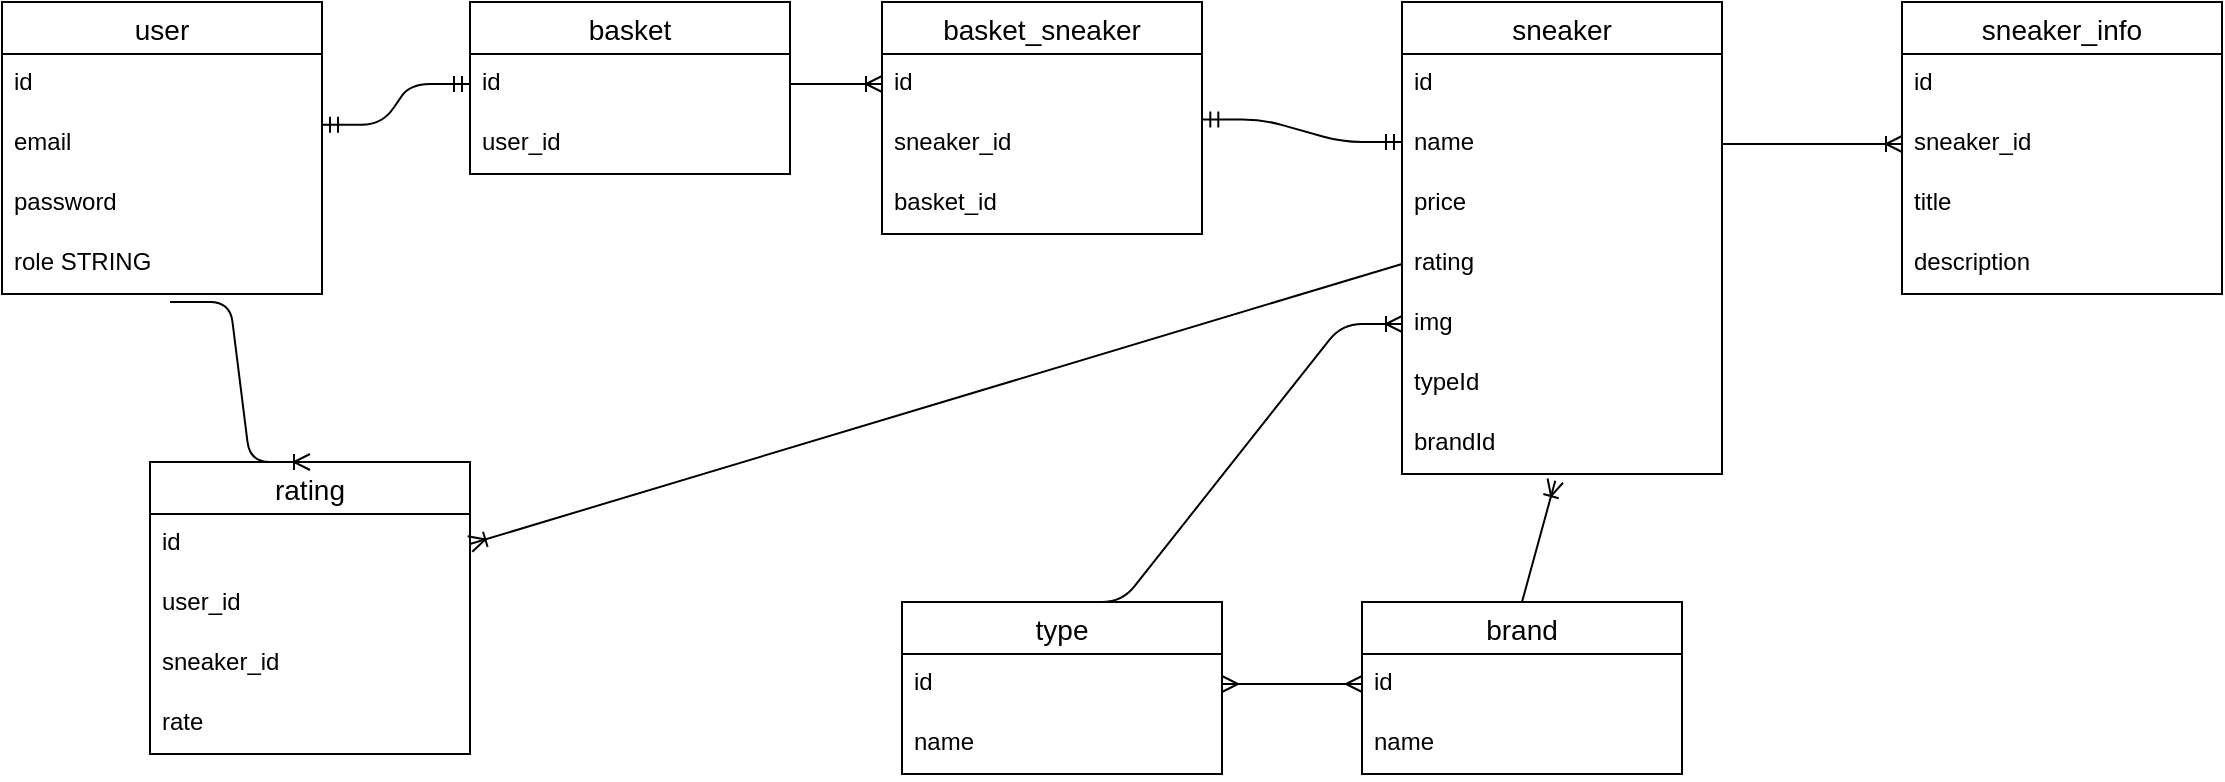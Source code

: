 <mxfile version="20.4.0" type="google"><diagram id="gxJvszzZuQDqATDgFwFQ" name="Страница 1"><mxGraphModel dx="862" dy="520" grid="1" gridSize="10" guides="1" tooltips="1" connect="1" arrows="1" fold="1" page="1" pageScale="1" pageWidth="827" pageHeight="1169" math="0" shadow="0"><root><mxCell id="0"/><mxCell id="1" parent="0"/><mxCell id="ZUWV-IsaNAgwDZ5CgreR-1" value="user" style="swimlane;fontStyle=0;childLayout=stackLayout;horizontal=1;startSize=26;horizontalStack=0;resizeParent=1;resizeParentMax=0;resizeLast=0;collapsible=1;marginBottom=0;align=center;fontSize=14;" parent="1" vertex="1"><mxGeometry x="180" y="140" width="160" height="146" as="geometry"/></mxCell><mxCell id="ZUWV-IsaNAgwDZ5CgreR-2" value="id" style="text;strokeColor=none;fillColor=none;spacingLeft=4;spacingRight=4;overflow=hidden;rotatable=0;points=[[0,0.5],[1,0.5]];portConstraint=eastwest;fontSize=12;" parent="ZUWV-IsaNAgwDZ5CgreR-1" vertex="1"><mxGeometry y="26" width="160" height="30" as="geometry"/></mxCell><mxCell id="ZUWV-IsaNAgwDZ5CgreR-3" value="email" style="text;strokeColor=none;fillColor=none;spacingLeft=4;spacingRight=4;overflow=hidden;rotatable=0;points=[[0,0.5],[1,0.5]];portConstraint=eastwest;fontSize=12;" parent="ZUWV-IsaNAgwDZ5CgreR-1" vertex="1"><mxGeometry y="56" width="160" height="30" as="geometry"/></mxCell><mxCell id="ZUWV-IsaNAgwDZ5CgreR-5" value="password" style="text;strokeColor=none;fillColor=none;spacingLeft=4;spacingRight=4;overflow=hidden;rotatable=0;points=[[0,0.5],[1,0.5]];portConstraint=eastwest;fontSize=12;" parent="ZUWV-IsaNAgwDZ5CgreR-1" vertex="1"><mxGeometry y="86" width="160" height="30" as="geometry"/></mxCell><mxCell id="ZUWV-IsaNAgwDZ5CgreR-4" value="role STRING" style="text;strokeColor=none;fillColor=none;spacingLeft=4;spacingRight=4;overflow=hidden;rotatable=0;points=[[0,0.5],[1,0.5]];portConstraint=eastwest;fontSize=12;" parent="ZUWV-IsaNAgwDZ5CgreR-1" vertex="1"><mxGeometry y="116" width="160" height="30" as="geometry"/></mxCell><mxCell id="ZUWV-IsaNAgwDZ5CgreR-6" value="basket" style="swimlane;fontStyle=0;childLayout=stackLayout;horizontal=1;startSize=26;horizontalStack=0;resizeParent=1;resizeParentMax=0;resizeLast=0;collapsible=1;marginBottom=0;align=center;fontSize=14;" parent="1" vertex="1"><mxGeometry x="414" y="140" width="160" height="86" as="geometry"/></mxCell><mxCell id="ZUWV-IsaNAgwDZ5CgreR-7" value="id" style="text;strokeColor=none;fillColor=none;spacingLeft=4;spacingRight=4;overflow=hidden;rotatable=0;points=[[0,0.5],[1,0.5]];portConstraint=eastwest;fontSize=12;" parent="ZUWV-IsaNAgwDZ5CgreR-6" vertex="1"><mxGeometry y="26" width="160" height="30" as="geometry"/></mxCell><mxCell id="ZUWV-IsaNAgwDZ5CgreR-8" value="user_id" style="text;strokeColor=none;fillColor=none;spacingLeft=4;spacingRight=4;overflow=hidden;rotatable=0;points=[[0,0.5],[1,0.5]];portConstraint=eastwest;fontSize=12;" parent="ZUWV-IsaNAgwDZ5CgreR-6" vertex="1"><mxGeometry y="56" width="160" height="30" as="geometry"/></mxCell><mxCell id="ZUWV-IsaNAgwDZ5CgreR-11" value="" style="edgeStyle=entityRelationEdgeStyle;fontSize=12;html=1;endArrow=ERmandOne;startArrow=ERmandOne;exitX=1;exitY=0.178;exitDx=0;exitDy=0;exitPerimeter=0;entryX=0;entryY=0.5;entryDx=0;entryDy=0;" parent="1" source="ZUWV-IsaNAgwDZ5CgreR-3" target="ZUWV-IsaNAgwDZ5CgreR-7" edge="1"><mxGeometry width="100" height="100" relative="1" as="geometry"><mxPoint x="350" y="410" as="sourcePoint"/><mxPoint x="450" y="310" as="targetPoint"/></mxGeometry></mxCell><mxCell id="ZUWV-IsaNAgwDZ5CgreR-12" value="sneaker" style="swimlane;fontStyle=0;childLayout=stackLayout;horizontal=1;startSize=26;horizontalStack=0;resizeParent=1;resizeParentMax=0;resizeLast=0;collapsible=1;marginBottom=0;align=center;fontSize=14;" parent="1" vertex="1"><mxGeometry x="880" y="140" width="160" height="236" as="geometry"/></mxCell><mxCell id="ZUWV-IsaNAgwDZ5CgreR-13" value="id" style="text;strokeColor=none;fillColor=none;spacingLeft=4;spacingRight=4;overflow=hidden;rotatable=0;points=[[0,0.5],[1,0.5]];portConstraint=eastwest;fontSize=12;" parent="ZUWV-IsaNAgwDZ5CgreR-12" vertex="1"><mxGeometry y="26" width="160" height="30" as="geometry"/></mxCell><mxCell id="ZUWV-IsaNAgwDZ5CgreR-14" value="name" style="text;strokeColor=none;fillColor=none;spacingLeft=4;spacingRight=4;overflow=hidden;rotatable=0;points=[[0,0.5],[1,0.5]];portConstraint=eastwest;fontSize=12;" parent="ZUWV-IsaNAgwDZ5CgreR-12" vertex="1"><mxGeometry y="56" width="160" height="30" as="geometry"/></mxCell><mxCell id="ZUWV-IsaNAgwDZ5CgreR-15" value="price" style="text;strokeColor=none;fillColor=none;spacingLeft=4;spacingRight=4;overflow=hidden;rotatable=0;points=[[0,0.5],[1,0.5]];portConstraint=eastwest;fontSize=12;" parent="ZUWV-IsaNAgwDZ5CgreR-12" vertex="1"><mxGeometry y="86" width="160" height="30" as="geometry"/></mxCell><mxCell id="ZUWV-IsaNAgwDZ5CgreR-16" value="rating" style="text;strokeColor=none;fillColor=none;spacingLeft=4;spacingRight=4;overflow=hidden;rotatable=0;points=[[0,0.5],[1,0.5]];portConstraint=eastwest;fontSize=12;" parent="ZUWV-IsaNAgwDZ5CgreR-12" vertex="1"><mxGeometry y="116" width="160" height="30" as="geometry"/></mxCell><mxCell id="ZUWV-IsaNAgwDZ5CgreR-17" value="img" style="text;strokeColor=none;fillColor=none;spacingLeft=4;spacingRight=4;overflow=hidden;rotatable=0;points=[[0,0.5],[1,0.5]];portConstraint=eastwest;fontSize=12;" parent="ZUWV-IsaNAgwDZ5CgreR-12" vertex="1"><mxGeometry y="146" width="160" height="30" as="geometry"/></mxCell><mxCell id="ZUWV-IsaNAgwDZ5CgreR-18" value="typeId" style="text;strokeColor=none;fillColor=none;spacingLeft=4;spacingRight=4;overflow=hidden;rotatable=0;points=[[0,0.5],[1,0.5]];portConstraint=eastwest;fontSize=12;" parent="ZUWV-IsaNAgwDZ5CgreR-12" vertex="1"><mxGeometry y="176" width="160" height="30" as="geometry"/></mxCell><mxCell id="ZUWV-IsaNAgwDZ5CgreR-19" value="brandId" style="text;strokeColor=none;fillColor=none;spacingLeft=4;spacingRight=4;overflow=hidden;rotatable=0;points=[[0,0.5],[1,0.5]];portConstraint=eastwest;fontSize=12;" parent="ZUWV-IsaNAgwDZ5CgreR-12" vertex="1"><mxGeometry y="206" width="160" height="30" as="geometry"/></mxCell><mxCell id="ZUWV-IsaNAgwDZ5CgreR-20" value="type" style="swimlane;fontStyle=0;childLayout=stackLayout;horizontal=1;startSize=26;horizontalStack=0;resizeParent=1;resizeParentMax=0;resizeLast=0;collapsible=1;marginBottom=0;align=center;fontSize=14;" parent="1" vertex="1"><mxGeometry x="630" y="440" width="160" height="86" as="geometry"/></mxCell><mxCell id="ZUWV-IsaNAgwDZ5CgreR-21" value="id" style="text;strokeColor=none;fillColor=none;spacingLeft=4;spacingRight=4;overflow=hidden;rotatable=0;points=[[0,0.5],[1,0.5]];portConstraint=eastwest;fontSize=12;" parent="ZUWV-IsaNAgwDZ5CgreR-20" vertex="1"><mxGeometry y="26" width="160" height="30" as="geometry"/></mxCell><mxCell id="ZUWV-IsaNAgwDZ5CgreR-22" value="name" style="text;strokeColor=none;fillColor=none;spacingLeft=4;spacingRight=4;overflow=hidden;rotatable=0;points=[[0,0.5],[1,0.5]];portConstraint=eastwest;fontSize=12;" parent="ZUWV-IsaNAgwDZ5CgreR-20" vertex="1"><mxGeometry y="56" width="160" height="30" as="geometry"/></mxCell><mxCell id="ZUWV-IsaNAgwDZ5CgreR-24" value="brand" style="swimlane;fontStyle=0;childLayout=stackLayout;horizontal=1;startSize=26;horizontalStack=0;resizeParent=1;resizeParentMax=0;resizeLast=0;collapsible=1;marginBottom=0;align=center;fontSize=14;" parent="1" vertex="1"><mxGeometry x="860" y="440" width="160" height="86" as="geometry"/></mxCell><mxCell id="ZUWV-IsaNAgwDZ5CgreR-25" value="id" style="text;strokeColor=none;fillColor=none;spacingLeft=4;spacingRight=4;overflow=hidden;rotatable=0;points=[[0,0.5],[1,0.5]];portConstraint=eastwest;fontSize=12;" parent="ZUWV-IsaNAgwDZ5CgreR-24" vertex="1"><mxGeometry y="26" width="160" height="30" as="geometry"/></mxCell><mxCell id="ZUWV-IsaNAgwDZ5CgreR-26" value="name" style="text;strokeColor=none;fillColor=none;spacingLeft=4;spacingRight=4;overflow=hidden;rotatable=0;points=[[0,0.5],[1,0.5]];portConstraint=eastwest;fontSize=12;" parent="ZUWV-IsaNAgwDZ5CgreR-24" vertex="1"><mxGeometry y="56" width="160" height="30" as="geometry"/></mxCell><mxCell id="ZUWV-IsaNAgwDZ5CgreR-28" value="" style="edgeStyle=entityRelationEdgeStyle;fontSize=12;html=1;endArrow=ERoneToMany;exitX=0.5;exitY=0;exitDx=0;exitDy=0;entryX=0;entryY=0.5;entryDx=0;entryDy=0;" parent="1" source="ZUWV-IsaNAgwDZ5CgreR-20" target="ZUWV-IsaNAgwDZ5CgreR-17" edge="1"><mxGeometry width="100" height="100" relative="1" as="geometry"><mxPoint x="780" y="430" as="sourcePoint"/><mxPoint x="880" y="330" as="targetPoint"/></mxGeometry></mxCell><mxCell id="ZUWV-IsaNAgwDZ5CgreR-29" value="" style="fontSize=12;html=1;endArrow=ERoneToMany;exitX=0.5;exitY=0;exitDx=0;exitDy=0;entryX=0.479;entryY=1.111;entryDx=0;entryDy=0;entryPerimeter=0;" parent="1" source="ZUWV-IsaNAgwDZ5CgreR-24" target="ZUWV-IsaNAgwDZ5CgreR-19" edge="1"><mxGeometry width="100" height="100" relative="1" as="geometry"><mxPoint x="780" y="430" as="sourcePoint"/><mxPoint x="880" y="330" as="targetPoint"/></mxGeometry></mxCell><mxCell id="ZUWV-IsaNAgwDZ5CgreR-30" value="" style="edgeStyle=entityRelationEdgeStyle;fontSize=12;html=1;endArrow=ERmany;startArrow=ERmany;exitX=1;exitY=0.5;exitDx=0;exitDy=0;entryX=0;entryY=0.5;entryDx=0;entryDy=0;" parent="1" source="ZUWV-IsaNAgwDZ5CgreR-21" target="ZUWV-IsaNAgwDZ5CgreR-25" edge="1"><mxGeometry width="100" height="100" relative="1" as="geometry"><mxPoint x="780" y="430" as="sourcePoint"/><mxPoint x="880" y="330" as="targetPoint"/></mxGeometry></mxCell><mxCell id="ZUWV-IsaNAgwDZ5CgreR-31" value="sneaker_info" style="swimlane;fontStyle=0;childLayout=stackLayout;horizontal=1;startSize=26;horizontalStack=0;resizeParent=1;resizeParentMax=0;resizeLast=0;collapsible=1;marginBottom=0;align=center;fontSize=14;" parent="1" vertex="1"><mxGeometry x="1130" y="140" width="160" height="146" as="geometry"/></mxCell><mxCell id="ZUWV-IsaNAgwDZ5CgreR-32" value="id" style="text;strokeColor=none;fillColor=none;spacingLeft=4;spacingRight=4;overflow=hidden;rotatable=0;points=[[0,0.5],[1,0.5]];portConstraint=eastwest;fontSize=12;" parent="ZUWV-IsaNAgwDZ5CgreR-31" vertex="1"><mxGeometry y="26" width="160" height="30" as="geometry"/></mxCell><mxCell id="ZUWV-IsaNAgwDZ5CgreR-33" value="sneaker_id" style="text;strokeColor=none;fillColor=none;spacingLeft=4;spacingRight=4;overflow=hidden;rotatable=0;points=[[0,0.5],[1,0.5]];portConstraint=eastwest;fontSize=12;" parent="ZUWV-IsaNAgwDZ5CgreR-31" vertex="1"><mxGeometry y="56" width="160" height="30" as="geometry"/></mxCell><mxCell id="ZUWV-IsaNAgwDZ5CgreR-34" value="title" style="text;strokeColor=none;fillColor=none;spacingLeft=4;spacingRight=4;overflow=hidden;rotatable=0;points=[[0,0.5],[1,0.5]];portConstraint=eastwest;fontSize=12;" parent="ZUWV-IsaNAgwDZ5CgreR-31" vertex="1"><mxGeometry y="86" width="160" height="30" as="geometry"/></mxCell><mxCell id="ZUWV-IsaNAgwDZ5CgreR-36" value="description" style="text;strokeColor=none;fillColor=none;spacingLeft=4;spacingRight=4;overflow=hidden;rotatable=0;points=[[0,0.5],[1,0.5]];portConstraint=eastwest;fontSize=12;" parent="ZUWV-IsaNAgwDZ5CgreR-31" vertex="1"><mxGeometry y="116" width="160" height="30" as="geometry"/></mxCell><mxCell id="ZUWV-IsaNAgwDZ5CgreR-35" value="" style="edgeStyle=entityRelationEdgeStyle;fontSize=12;html=1;endArrow=ERoneToMany;exitX=1;exitY=0.5;exitDx=0;exitDy=0;entryX=0;entryY=0.5;entryDx=0;entryDy=0;" parent="1" source="ZUWV-IsaNAgwDZ5CgreR-14" target="ZUWV-IsaNAgwDZ5CgreR-33" edge="1"><mxGeometry width="100" height="100" relative="1" as="geometry"><mxPoint x="1000" y="320" as="sourcePoint"/><mxPoint x="1100" y="220" as="targetPoint"/></mxGeometry></mxCell><mxCell id="ZUWV-IsaNAgwDZ5CgreR-37" value="basket_sneaker" style="swimlane;fontStyle=0;childLayout=stackLayout;horizontal=1;startSize=26;horizontalStack=0;resizeParent=1;resizeParentMax=0;resizeLast=0;collapsible=1;marginBottom=0;align=center;fontSize=14;" parent="1" vertex="1"><mxGeometry x="620" y="140" width="160" height="116" as="geometry"/></mxCell><mxCell id="ZUWV-IsaNAgwDZ5CgreR-38" value="id" style="text;strokeColor=none;fillColor=none;spacingLeft=4;spacingRight=4;overflow=hidden;rotatable=0;points=[[0,0.5],[1,0.5]];portConstraint=eastwest;fontSize=12;" parent="ZUWV-IsaNAgwDZ5CgreR-37" vertex="1"><mxGeometry y="26" width="160" height="30" as="geometry"/></mxCell><mxCell id="ZUWV-IsaNAgwDZ5CgreR-39" value="sneaker_id" style="text;strokeColor=none;fillColor=none;spacingLeft=4;spacingRight=4;overflow=hidden;rotatable=0;points=[[0,0.5],[1,0.5]];portConstraint=eastwest;fontSize=12;" parent="ZUWV-IsaNAgwDZ5CgreR-37" vertex="1"><mxGeometry y="56" width="160" height="30" as="geometry"/></mxCell><mxCell id="ZUWV-IsaNAgwDZ5CgreR-40" value="basket_id" style="text;strokeColor=none;fillColor=none;spacingLeft=4;spacingRight=4;overflow=hidden;rotatable=0;points=[[0,0.5],[1,0.5]];portConstraint=eastwest;fontSize=12;" parent="ZUWV-IsaNAgwDZ5CgreR-37" vertex="1"><mxGeometry y="86" width="160" height="30" as="geometry"/></mxCell><mxCell id="ZUWV-IsaNAgwDZ5CgreR-41" value="" style="edgeStyle=entityRelationEdgeStyle;fontSize=12;html=1;endArrow=ERoneToMany;exitX=1;exitY=0.5;exitDx=0;exitDy=0;entryX=0;entryY=0.5;entryDx=0;entryDy=0;" parent="1" source="ZUWV-IsaNAgwDZ5CgreR-7" target="ZUWV-IsaNAgwDZ5CgreR-38" edge="1"><mxGeometry width="100" height="100" relative="1" as="geometry"><mxPoint x="530" y="330" as="sourcePoint"/><mxPoint x="630" y="230" as="targetPoint"/></mxGeometry></mxCell><mxCell id="ZUWV-IsaNAgwDZ5CgreR-42" value="" style="edgeStyle=entityRelationEdgeStyle;fontSize=12;html=1;endArrow=ERmandOne;startArrow=ERmandOne;exitX=1.001;exitY=0.091;exitDx=0;exitDy=0;exitPerimeter=0;" parent="1" source="ZUWV-IsaNAgwDZ5CgreR-39" edge="1"><mxGeometry width="100" height="100" relative="1" as="geometry"><mxPoint x="830" y="310" as="sourcePoint"/><mxPoint x="880" y="210" as="targetPoint"/></mxGeometry></mxCell><mxCell id="ZUWV-IsaNAgwDZ5CgreR-43" value="rating" style="swimlane;fontStyle=0;childLayout=stackLayout;horizontal=1;startSize=26;horizontalStack=0;resizeParent=1;resizeParentMax=0;resizeLast=0;collapsible=1;marginBottom=0;align=center;fontSize=14;" parent="1" vertex="1"><mxGeometry x="254" y="370" width="160" height="146" as="geometry"/></mxCell><mxCell id="ZUWV-IsaNAgwDZ5CgreR-44" value="id" style="text;strokeColor=none;fillColor=none;spacingLeft=4;spacingRight=4;overflow=hidden;rotatable=0;points=[[0,0.5],[1,0.5]];portConstraint=eastwest;fontSize=12;" parent="ZUWV-IsaNAgwDZ5CgreR-43" vertex="1"><mxGeometry y="26" width="160" height="30" as="geometry"/></mxCell><mxCell id="ZUWV-IsaNAgwDZ5CgreR-45" value="user_id" style="text;strokeColor=none;fillColor=none;spacingLeft=4;spacingRight=4;overflow=hidden;rotatable=0;points=[[0,0.5],[1,0.5]];portConstraint=eastwest;fontSize=12;" parent="ZUWV-IsaNAgwDZ5CgreR-43" vertex="1"><mxGeometry y="56" width="160" height="30" as="geometry"/></mxCell><mxCell id="ZUWV-IsaNAgwDZ5CgreR-46" value="sneaker_id" style="text;strokeColor=none;fillColor=none;spacingLeft=4;spacingRight=4;overflow=hidden;rotatable=0;points=[[0,0.5],[1,0.5]];portConstraint=eastwest;fontSize=12;" parent="ZUWV-IsaNAgwDZ5CgreR-43" vertex="1"><mxGeometry y="86" width="160" height="30" as="geometry"/></mxCell><mxCell id="ZUWV-IsaNAgwDZ5CgreR-47" value="rate" style="text;strokeColor=none;fillColor=none;spacingLeft=4;spacingRight=4;overflow=hidden;rotatable=0;points=[[0,0.5],[1,0.5]];portConstraint=eastwest;fontSize=12;" parent="ZUWV-IsaNAgwDZ5CgreR-43" vertex="1"><mxGeometry y="116" width="160" height="30" as="geometry"/></mxCell><mxCell id="ZUWV-IsaNAgwDZ5CgreR-48" value="" style="edgeStyle=entityRelationEdgeStyle;fontSize=12;html=1;endArrow=ERoneToMany;exitX=0.525;exitY=1.133;exitDx=0;exitDy=0;exitPerimeter=0;entryX=0.5;entryY=0;entryDx=0;entryDy=0;" parent="1" source="ZUWV-IsaNAgwDZ5CgreR-4" target="ZUWV-IsaNAgwDZ5CgreR-43" edge="1"><mxGeometry width="100" height="100" relative="1" as="geometry"><mxPoint x="510" y="420" as="sourcePoint"/><mxPoint x="610" y="320" as="targetPoint"/></mxGeometry></mxCell><mxCell id="ZUWV-IsaNAgwDZ5CgreR-49" value="" style="fontSize=12;html=1;endArrow=ERoneToMany;exitX=0;exitY=0.5;exitDx=0;exitDy=0;entryX=1;entryY=0.5;entryDx=0;entryDy=0;" parent="1" source="ZUWV-IsaNAgwDZ5CgreR-16" target="ZUWV-IsaNAgwDZ5CgreR-44" edge="1"><mxGeometry width="100" height="100" relative="1" as="geometry"><mxPoint x="770" y="310" as="sourcePoint"/><mxPoint x="630" y="320" as="targetPoint"/></mxGeometry></mxCell></root></mxGraphModel></diagram></mxfile>